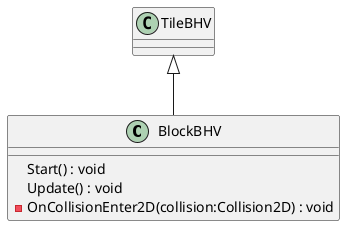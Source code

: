 @startuml
class BlockBHV {
    Start() : void
    Update() : void
    - OnCollisionEnter2D(collision:Collision2D) : void
}
TileBHV <|-- BlockBHV
@enduml
